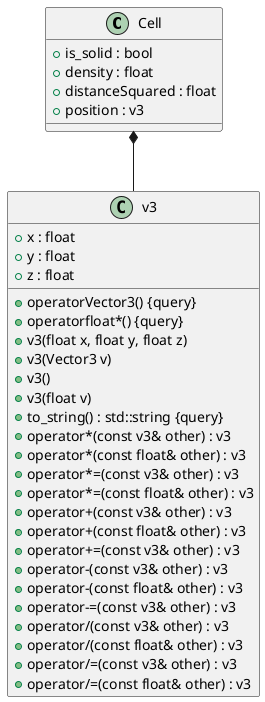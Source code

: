 @startuml





/' Objects '/

class Cell {
	+is_solid : bool
	+density : float
	+distanceSquared : float
	+position : v3
}


class v3 {
	+operatorVector3() {query}
	+operatorfloat*() {query}
	+v3(float x, float y, float z)
	+v3(Vector3 v)
	+v3()
	+v3(float v)
	+x : float
	+y : float
	+z : float
	+to_string() : std::string {query}
	+operator*(const v3& other) : v3
	+operator*(const float& other) : v3
	+operator*=(const v3& other) : v3
	+operator*=(const float& other) : v3
	+operator+(const v3& other) : v3
	+operator+(const float& other) : v3
	+operator+=(const v3& other) : v3
	+operator-(const v3& other) : v3
	+operator-(const float& other) : v3
	+operator-=(const v3& other) : v3
	+operator/(const v3& other) : v3
	+operator/(const float& other) : v3
	+operator/=(const v3& other) : v3
	+operator/=(const float& other) : v3
}





/' Inheritance relationships '/




/' Aggregation relationships '/

Cell *-- v3






/' Nested objects '/



@enduml
